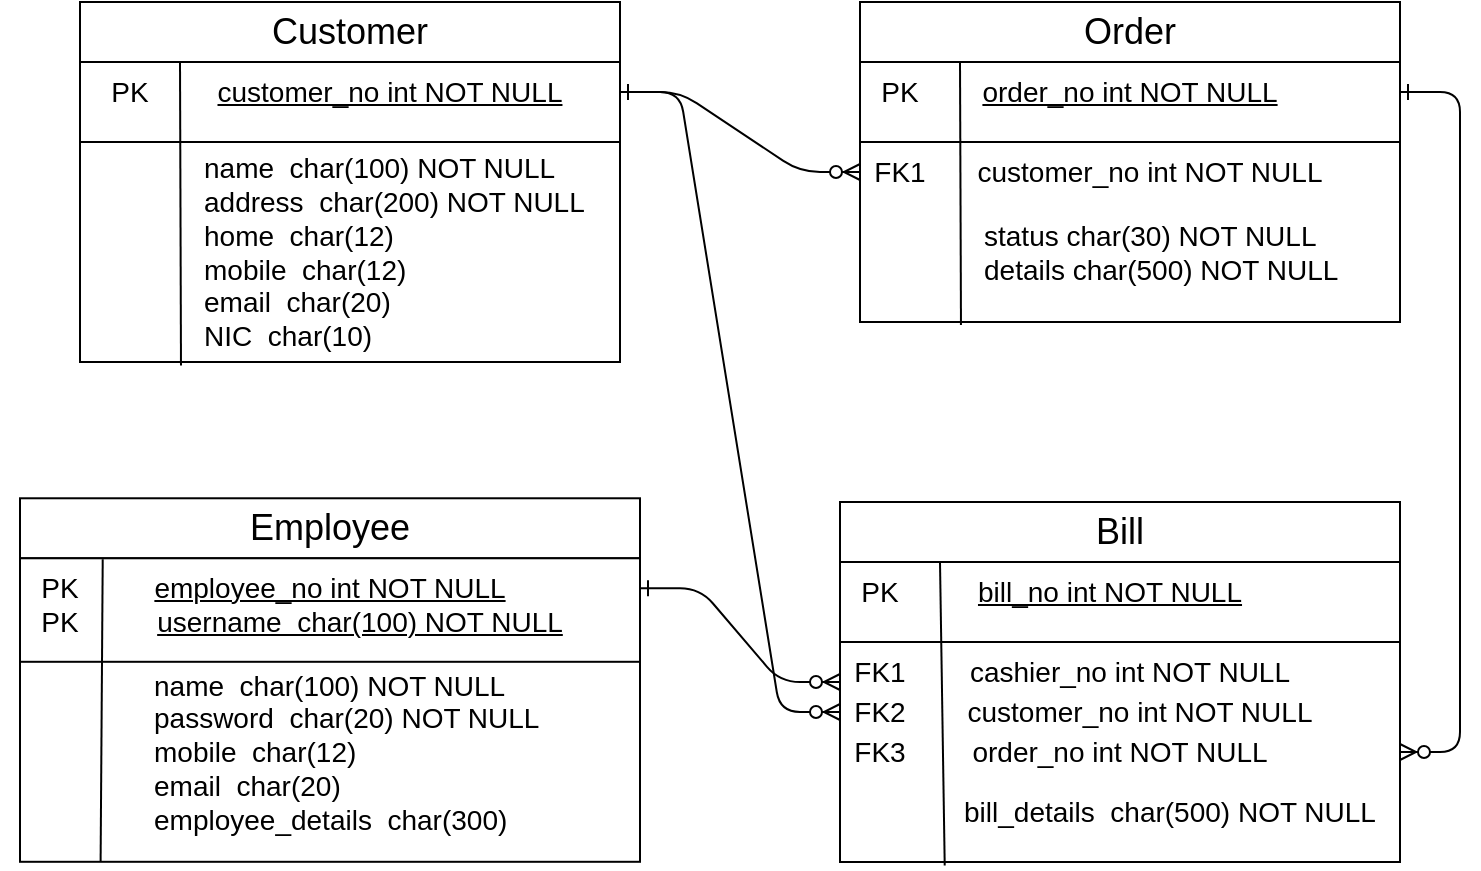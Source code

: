 <mxfile version="21.2.1" type="device">
  <diagram id="R2lEEEUBdFMjLlhIrx00" name="Page-1">
    <mxGraphModel dx="1050" dy="523" grid="1" gridSize="10" guides="1" tooltips="1" connect="1" arrows="1" fold="1" page="1" pageScale="1" pageWidth="850" pageHeight="1100" math="0" shadow="0" extFonts="Permanent Marker^https://fonts.googleapis.com/css?family=Permanent+Marker">
      <root>
        <mxCell id="0" />
        <mxCell id="1" parent="0" />
        <mxCell id="vYuvH1Ox7ozpqlRXi8tO-2" value="&lt;font style=&quot;font-size: 18px;&quot;&gt;Customer&lt;/font&gt;" style="rounded=0;whiteSpace=wrap;html=1;" parent="1" vertex="1">
          <mxGeometry x="70" y="540" width="270" height="30" as="geometry" />
        </mxCell>
        <mxCell id="vYuvH1Ox7ozpqlRXi8tO-4" value="" style="rounded=0;whiteSpace=wrap;html=1;" parent="1" vertex="1">
          <mxGeometry x="70" y="570" width="270" height="60" as="geometry" />
        </mxCell>
        <mxCell id="vYuvH1Ox7ozpqlRXi8tO-8" value="" style="rounded=0;whiteSpace=wrap;html=1;" parent="1" vertex="1">
          <mxGeometry x="70" y="610" width="270" height="110" as="geometry" />
        </mxCell>
        <mxCell id="vYuvH1Ox7ozpqlRXi8tO-9" value="" style="endArrow=none;html=1;rounded=0;entryX=0.25;entryY=0;entryDx=0;entryDy=0;exitX=0.187;exitY=1.016;exitDx=0;exitDy=0;exitPerimeter=0;" parent="1" source="vYuvH1Ox7ozpqlRXi8tO-8" edge="1">
          <mxGeometry width="50" height="50" relative="1" as="geometry">
            <mxPoint x="120" y="690" as="sourcePoint" />
            <mxPoint x="120" y="570" as="targetPoint" />
          </mxGeometry>
        </mxCell>
        <mxCell id="vYuvH1Ox7ozpqlRXi8tO-10" value="&lt;font style=&quot;font-size: 14px;&quot;&gt;PK&lt;/font&gt;" style="text;html=1;strokeColor=none;fillColor=none;align=center;verticalAlign=middle;whiteSpace=wrap;rounded=0;" parent="1" vertex="1">
          <mxGeometry x="70" y="570" width="50" height="30" as="geometry" />
        </mxCell>
        <mxCell id="vYuvH1Ox7ozpqlRXi8tO-11" value="&lt;u&gt;&lt;font style=&quot;font-size: 14px;&quot;&gt;customer_no int NOT NULL&lt;/font&gt;&lt;/u&gt;" style="text;html=1;strokeColor=none;fillColor=none;align=center;verticalAlign=middle;whiteSpace=wrap;rounded=0;" parent="1" vertex="1">
          <mxGeometry x="120" y="570" width="210" height="30" as="geometry" />
        </mxCell>
        <mxCell id="vYuvH1Ox7ozpqlRXi8tO-16" value="&lt;font style=&quot;font-size: 14px;&quot;&gt;name&amp;nbsp; char(100) NOT NULL&lt;br&gt;address&amp;nbsp; char(200) NOT NULL&lt;br&gt;home&amp;nbsp; char(12)&lt;br&gt;mobile&amp;nbsp; char(12)&lt;br&gt;email&amp;nbsp; char(20)&lt;br&gt;NIC&amp;nbsp; char(10)&lt;/font&gt;" style="text;html=1;strokeColor=none;fillColor=none;align=left;verticalAlign=middle;whiteSpace=wrap;rounded=0;" parent="1" vertex="1">
          <mxGeometry x="130" y="650" width="210" height="30" as="geometry" />
        </mxCell>
        <mxCell id="vYuvH1Ox7ozpqlRXi8tO-17" value="&lt;font style=&quot;font-size: 18px;&quot;&gt;Order&lt;/font&gt;" style="rounded=0;whiteSpace=wrap;html=1;" parent="1" vertex="1">
          <mxGeometry x="460" y="540" width="270" height="30" as="geometry" />
        </mxCell>
        <mxCell id="vYuvH1Ox7ozpqlRXi8tO-18" value="" style="rounded=0;whiteSpace=wrap;html=1;" parent="1" vertex="1">
          <mxGeometry x="460" y="570" width="270" height="60" as="geometry" />
        </mxCell>
        <mxCell id="vYuvH1Ox7ozpqlRXi8tO-19" value="" style="rounded=0;whiteSpace=wrap;html=1;" parent="1" vertex="1">
          <mxGeometry x="460" y="610" width="270" height="90" as="geometry" />
        </mxCell>
        <mxCell id="vYuvH1Ox7ozpqlRXi8tO-20" value="" style="endArrow=none;html=1;rounded=0;entryX=0.25;entryY=0;entryDx=0;entryDy=0;exitX=0.187;exitY=1.016;exitDx=0;exitDy=0;exitPerimeter=0;" parent="1" source="vYuvH1Ox7ozpqlRXi8tO-19" edge="1">
          <mxGeometry width="50" height="50" relative="1" as="geometry">
            <mxPoint x="510" y="690" as="sourcePoint" />
            <mxPoint x="510" y="570" as="targetPoint" />
          </mxGeometry>
        </mxCell>
        <mxCell id="vYuvH1Ox7ozpqlRXi8tO-21" value="&lt;font style=&quot;font-size: 14px;&quot;&gt;PK&lt;/font&gt;" style="text;html=1;strokeColor=none;fillColor=none;align=center;verticalAlign=middle;whiteSpace=wrap;rounded=0;" parent="1" vertex="1">
          <mxGeometry x="450" y="570" width="60" height="30" as="geometry" />
        </mxCell>
        <mxCell id="vYuvH1Ox7ozpqlRXi8tO-22" value="&lt;u&gt;&lt;font style=&quot;font-size: 14px;&quot;&gt;order_no int NOT NULL&lt;/font&gt;&lt;/u&gt;" style="text;html=1;strokeColor=none;fillColor=none;align=center;verticalAlign=middle;whiteSpace=wrap;rounded=0;" parent="1" vertex="1">
          <mxGeometry x="490" y="570" width="210" height="30" as="geometry" />
        </mxCell>
        <mxCell id="vYuvH1Ox7ozpqlRXi8tO-23" value="&lt;font style=&quot;font-size: 14px;&quot;&gt;status char(30) NOT NULL&lt;br&gt;details char(500) NOT NULL&lt;/font&gt;" style="text;html=1;strokeColor=none;fillColor=none;align=left;verticalAlign=middle;whiteSpace=wrap;rounded=0;" parent="1" vertex="1">
          <mxGeometry x="520" y="650" width="210" height="30" as="geometry" />
        </mxCell>
        <mxCell id="vYuvH1Ox7ozpqlRXi8tO-24" value="&lt;span style=&quot;font-size: 14px;&quot;&gt;FK1&lt;/span&gt;" style="text;html=1;strokeColor=none;fillColor=none;align=center;verticalAlign=middle;whiteSpace=wrap;rounded=0;" parent="1" vertex="1">
          <mxGeometry x="460" y="610" width="40" height="30" as="geometry" />
        </mxCell>
        <mxCell id="vYuvH1Ox7ozpqlRXi8tO-26" value="&lt;font style=&quot;font-size: 14px;&quot;&gt;customer_no int NOT NULL&lt;/font&gt;" style="text;html=1;strokeColor=none;fillColor=none;align=center;verticalAlign=middle;whiteSpace=wrap;rounded=0;" parent="1" vertex="1">
          <mxGeometry x="500" y="610" width="210" height="30" as="geometry" />
        </mxCell>
        <mxCell id="vYuvH1Ox7ozpqlRXi8tO-34" value="&lt;font style=&quot;font-size: 18px;&quot;&gt;Bill&lt;/font&gt;" style="rounded=0;whiteSpace=wrap;html=1;" parent="1" vertex="1">
          <mxGeometry x="450" y="790" width="280" height="30" as="geometry" />
        </mxCell>
        <mxCell id="vYuvH1Ox7ozpqlRXi8tO-35" value="" style="rounded=0;whiteSpace=wrap;html=1;" parent="1" vertex="1">
          <mxGeometry x="450" y="820" width="280" height="60" as="geometry" />
        </mxCell>
        <mxCell id="vYuvH1Ox7ozpqlRXi8tO-36" value="" style="rounded=0;whiteSpace=wrap;html=1;" parent="1" vertex="1">
          <mxGeometry x="450" y="860" width="280" height="110" as="geometry" />
        </mxCell>
        <mxCell id="vYuvH1Ox7ozpqlRXi8tO-37" value="" style="endArrow=none;html=1;rounded=0;entryX=0.25;entryY=0;entryDx=0;entryDy=0;exitX=0.187;exitY=1.016;exitDx=0;exitDy=0;exitPerimeter=0;" parent="1" source="vYuvH1Ox7ozpqlRXi8tO-36" edge="1">
          <mxGeometry width="50" height="50" relative="1" as="geometry">
            <mxPoint x="500" y="940" as="sourcePoint" />
            <mxPoint x="500" y="820" as="targetPoint" />
          </mxGeometry>
        </mxCell>
        <mxCell id="vYuvH1Ox7ozpqlRXi8tO-38" value="&lt;font style=&quot;font-size: 14px;&quot;&gt;PK&lt;/font&gt;" style="text;html=1;strokeColor=none;fillColor=none;align=center;verticalAlign=middle;whiteSpace=wrap;rounded=0;" parent="1" vertex="1">
          <mxGeometry x="440" y="820" width="60" height="30" as="geometry" />
        </mxCell>
        <mxCell id="vYuvH1Ox7ozpqlRXi8tO-39" value="&lt;u&gt;&lt;font style=&quot;font-size: 14px;&quot;&gt;bill_no int NOT NULL&lt;/font&gt;&lt;/u&gt;" style="text;html=1;strokeColor=none;fillColor=none;align=center;verticalAlign=middle;whiteSpace=wrap;rounded=0;" parent="1" vertex="1">
          <mxGeometry x="480" y="820" width="210" height="30" as="geometry" />
        </mxCell>
        <mxCell id="vYuvH1Ox7ozpqlRXi8tO-40" value="&lt;font style=&quot;font-size: 14px;&quot;&gt;bill_details&amp;nbsp; char(500) NOT NULL&lt;/font&gt;" style="text;html=1;strokeColor=none;fillColor=none;align=left;verticalAlign=middle;whiteSpace=wrap;rounded=0;" parent="1" vertex="1">
          <mxGeometry x="510" y="930" width="210" height="30" as="geometry" />
        </mxCell>
        <mxCell id="vYuvH1Ox7ozpqlRXi8tO-41" value="&lt;span style=&quot;font-size: 14px;&quot;&gt;FK1&lt;/span&gt;" style="text;html=1;strokeColor=none;fillColor=none;align=center;verticalAlign=middle;whiteSpace=wrap;rounded=0;" parent="1" vertex="1">
          <mxGeometry x="440" y="860" width="60" height="30" as="geometry" />
        </mxCell>
        <mxCell id="vYuvH1Ox7ozpqlRXi8tO-42" value="&lt;font style=&quot;font-size: 14px;&quot;&gt;cashier_no int NOT NULL&lt;/font&gt;" style="text;html=1;strokeColor=none;fillColor=none;align=center;verticalAlign=middle;whiteSpace=wrap;rounded=0;" parent="1" vertex="1">
          <mxGeometry x="490" y="860" width="210" height="30" as="geometry" />
        </mxCell>
        <mxCell id="vYuvH1Ox7ozpqlRXi8tO-43" value="&lt;span style=&quot;font-size: 14px;&quot;&gt;FK2&lt;/span&gt;" style="text;html=1;strokeColor=none;fillColor=none;align=center;verticalAlign=middle;whiteSpace=wrap;rounded=0;" parent="1" vertex="1">
          <mxGeometry x="450" y="880" width="40" height="30" as="geometry" />
        </mxCell>
        <mxCell id="vYuvH1Ox7ozpqlRXi8tO-44" value="&lt;font style=&quot;font-size: 14px;&quot;&gt;customer_no int NOT NULL&lt;/font&gt;" style="text;html=1;strokeColor=none;fillColor=none;align=center;verticalAlign=middle;whiteSpace=wrap;rounded=0;" parent="1" vertex="1">
          <mxGeometry x="500" y="880" width="200" height="30" as="geometry" />
        </mxCell>
        <mxCell id="vYuvH1Ox7ozpqlRXi8tO-45" value="&lt;span style=&quot;font-size: 14px;&quot;&gt;FK3&lt;/span&gt;" style="text;html=1;strokeColor=none;fillColor=none;align=center;verticalAlign=middle;whiteSpace=wrap;rounded=0;" parent="1" vertex="1">
          <mxGeometry x="440" y="900" width="60" height="30" as="geometry" />
        </mxCell>
        <mxCell id="vYuvH1Ox7ozpqlRXi8tO-47" value="&lt;font style=&quot;font-size: 14px;&quot;&gt;order_no int NOT NULL&lt;/font&gt;" style="text;html=1;strokeColor=none;fillColor=none;align=center;verticalAlign=middle;whiteSpace=wrap;rounded=0;" parent="1" vertex="1">
          <mxGeometry x="490" y="900" width="200" height="30" as="geometry" />
        </mxCell>
        <mxCell id="vYuvH1Ox7ozpqlRXi8tO-48" value="" style="edgeStyle=entityRelationEdgeStyle;endArrow=ERzeroToMany;startArrow=ERone;endFill=1;startFill=0;exitX=1;exitY=0.25;exitDx=0;exitDy=0;" parent="1" edge="1" target="vYuvH1Ox7ozpqlRXi8tO-24" source="vYuvH1Ox7ozpqlRXi8tO-4">
          <mxGeometry width="100" height="100" relative="1" as="geometry">
            <mxPoint x="360" y="585" as="sourcePoint" />
            <mxPoint x="440" y="615" as="targetPoint" />
          </mxGeometry>
        </mxCell>
        <mxCell id="vYuvH1Ox7ozpqlRXi8tO-49" value="&lt;font style=&quot;font-size: 18px;&quot;&gt;Employee&lt;/font&gt;" style="rounded=0;whiteSpace=wrap;html=1;" parent="1" vertex="1">
          <mxGeometry x="40" y="788.14" width="310" height="30" as="geometry" />
        </mxCell>
        <mxCell id="vYuvH1Ox7ozpqlRXi8tO-50" value="" style="rounded=0;whiteSpace=wrap;html=1;" parent="1" vertex="1">
          <mxGeometry x="40" y="818.14" width="310" height="60" as="geometry" />
        </mxCell>
        <mxCell id="vYuvH1Ox7ozpqlRXi8tO-51" value="" style="rounded=0;whiteSpace=wrap;html=1;" parent="1" vertex="1">
          <mxGeometry x="40" y="869.9" width="310" height="100" as="geometry" />
        </mxCell>
        <mxCell id="vYuvH1Ox7ozpqlRXi8tO-52" value="" style="endArrow=none;html=1;rounded=0;entryX=0.856;entryY=0.016;entryDx=0;entryDy=0;exitX=0.13;exitY=1.001;exitDx=0;exitDy=0;exitPerimeter=0;entryPerimeter=0;" parent="1" source="vYuvH1Ox7ozpqlRXi8tO-51" target="vYuvH1Ox7ozpqlRXi8tO-53" edge="1">
          <mxGeometry width="50" height="50" relative="1" as="geometry">
            <mxPoint x="90" y="938.14" as="sourcePoint" />
            <mxPoint x="90" y="818.14" as="targetPoint" />
          </mxGeometry>
        </mxCell>
        <mxCell id="vYuvH1Ox7ozpqlRXi8tO-53" value="&lt;font style=&quot;font-size: 14px;&quot;&gt;PK&lt;/font&gt;" style="text;html=1;strokeColor=none;fillColor=none;align=center;verticalAlign=middle;whiteSpace=wrap;rounded=0;" parent="1" vertex="1">
          <mxGeometry x="30" y="818.14" width="60" height="30" as="geometry" />
        </mxCell>
        <mxCell id="vYuvH1Ox7ozpqlRXi8tO-54" value="&lt;u&gt;&lt;font style=&quot;font-size: 14px;&quot;&gt;employee_no int NOT NULL&lt;/font&gt;&lt;/u&gt;" style="text;html=1;strokeColor=none;fillColor=none;align=center;verticalAlign=middle;whiteSpace=wrap;rounded=0;" parent="1" vertex="1">
          <mxGeometry x="90" y="818.14" width="210" height="30" as="geometry" />
        </mxCell>
        <mxCell id="vYuvH1Ox7ozpqlRXi8tO-62" value="&lt;font style=&quot;font-size: 14px;&quot;&gt;PK&lt;/font&gt;" style="text;html=1;strokeColor=none;fillColor=none;align=center;verticalAlign=middle;whiteSpace=wrap;rounded=0;" parent="1" vertex="1">
          <mxGeometry x="30" y="834.9" width="60" height="30" as="geometry" />
        </mxCell>
        <mxCell id="vYuvH1Ox7ozpqlRXi8tO-63" value="&lt;span style=&quot;font-size: 14px;&quot;&gt;&lt;u&gt;username&amp;nbsp; char(100) NOT NULL&lt;/u&gt;&lt;/span&gt;" style="text;html=1;strokeColor=none;fillColor=none;align=center;verticalAlign=middle;whiteSpace=wrap;rounded=0;" parent="1" vertex="1">
          <mxGeometry x="100" y="834.9" width="220" height="30" as="geometry" />
        </mxCell>
        <mxCell id="vYuvH1Ox7ozpqlRXi8tO-64" value="&lt;font style=&quot;font-size: 14px;&quot;&gt;name&amp;nbsp; char(100) NOT NULL&lt;br&gt;password&amp;nbsp; char(20) NOT NULL&lt;br&gt;mobile&amp;nbsp; char(12)&lt;br&gt;email&amp;nbsp; char(20)&lt;br&gt;employee_details&amp;nbsp; char(300)&lt;/font&gt;" style="text;html=1;strokeColor=none;fillColor=none;align=left;verticalAlign=middle;whiteSpace=wrap;rounded=0;" parent="1" vertex="1">
          <mxGeometry x="105" y="899.9" width="210" height="30" as="geometry" />
        </mxCell>
        <mxCell id="Htd48bdtPLbgu2SjIVT1-3" value="" style="edgeStyle=entityRelationEdgeStyle;endArrow=ERzeroToMany;startArrow=ERone;endFill=1;startFill=0;exitX=1;exitY=0.25;exitDx=0;exitDy=0;entryX=0;entryY=0.5;entryDx=0;entryDy=0;" edge="1" parent="1" source="vYuvH1Ox7ozpqlRXi8tO-4" target="vYuvH1Ox7ozpqlRXi8tO-43">
          <mxGeometry width="100" height="100" relative="1" as="geometry">
            <mxPoint x="370" y="615" as="sourcePoint" />
            <mxPoint x="490" y="655" as="targetPoint" />
          </mxGeometry>
        </mxCell>
        <mxCell id="Htd48bdtPLbgu2SjIVT1-4" value="" style="edgeStyle=entityRelationEdgeStyle;endArrow=ERzeroToMany;startArrow=ERone;endFill=1;startFill=0;exitX=1;exitY=0.25;exitDx=0;exitDy=0;entryX=0;entryY=0;entryDx=0;entryDy=0;" edge="1" parent="1" source="vYuvH1Ox7ozpqlRXi8tO-50" target="vYuvH1Ox7ozpqlRXi8tO-43">
          <mxGeometry width="100" height="100" relative="1" as="geometry">
            <mxPoint x="380" y="625" as="sourcePoint" />
            <mxPoint x="500" y="665" as="targetPoint" />
          </mxGeometry>
        </mxCell>
        <mxCell id="Htd48bdtPLbgu2SjIVT1-5" value="" style="edgeStyle=entityRelationEdgeStyle;endArrow=ERzeroToMany;startArrow=ERone;endFill=1;startFill=0;exitX=1;exitY=0.25;exitDx=0;exitDy=0;entryX=1;entryY=0.5;entryDx=0;entryDy=0;" edge="1" parent="1" source="vYuvH1Ox7ozpqlRXi8tO-18" target="vYuvH1Ox7ozpqlRXi8tO-36">
          <mxGeometry width="100" height="100" relative="1" as="geometry">
            <mxPoint x="390" y="635" as="sourcePoint" />
            <mxPoint x="510" y="675" as="targetPoint" />
          </mxGeometry>
        </mxCell>
      </root>
    </mxGraphModel>
  </diagram>
</mxfile>

